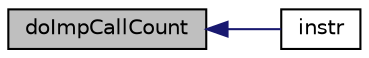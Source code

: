 digraph G
{
  edge [fontname="Helvetica",fontsize="10",labelfontname="Helvetica",labelfontsize="10"];
  node [fontname="Helvetica",fontsize="10",shape=record];
  rankdir=LR;
  Node1 [label="doImpCallCount",height=0.2,width=0.4,color="black", fillcolor="grey75", style="filled" fontcolor="black"];
  Node1 -> Node2 [dir=back,color="midnightblue",fontsize="10",style="solid"];
  Node2 [label="instr",height=0.2,width=0.4,color="black", fillcolor="white", style="filled",URL="$uop__gen_8cpp.html#adb2db14a73cb9e821f3b42ee61403c82"];
}
